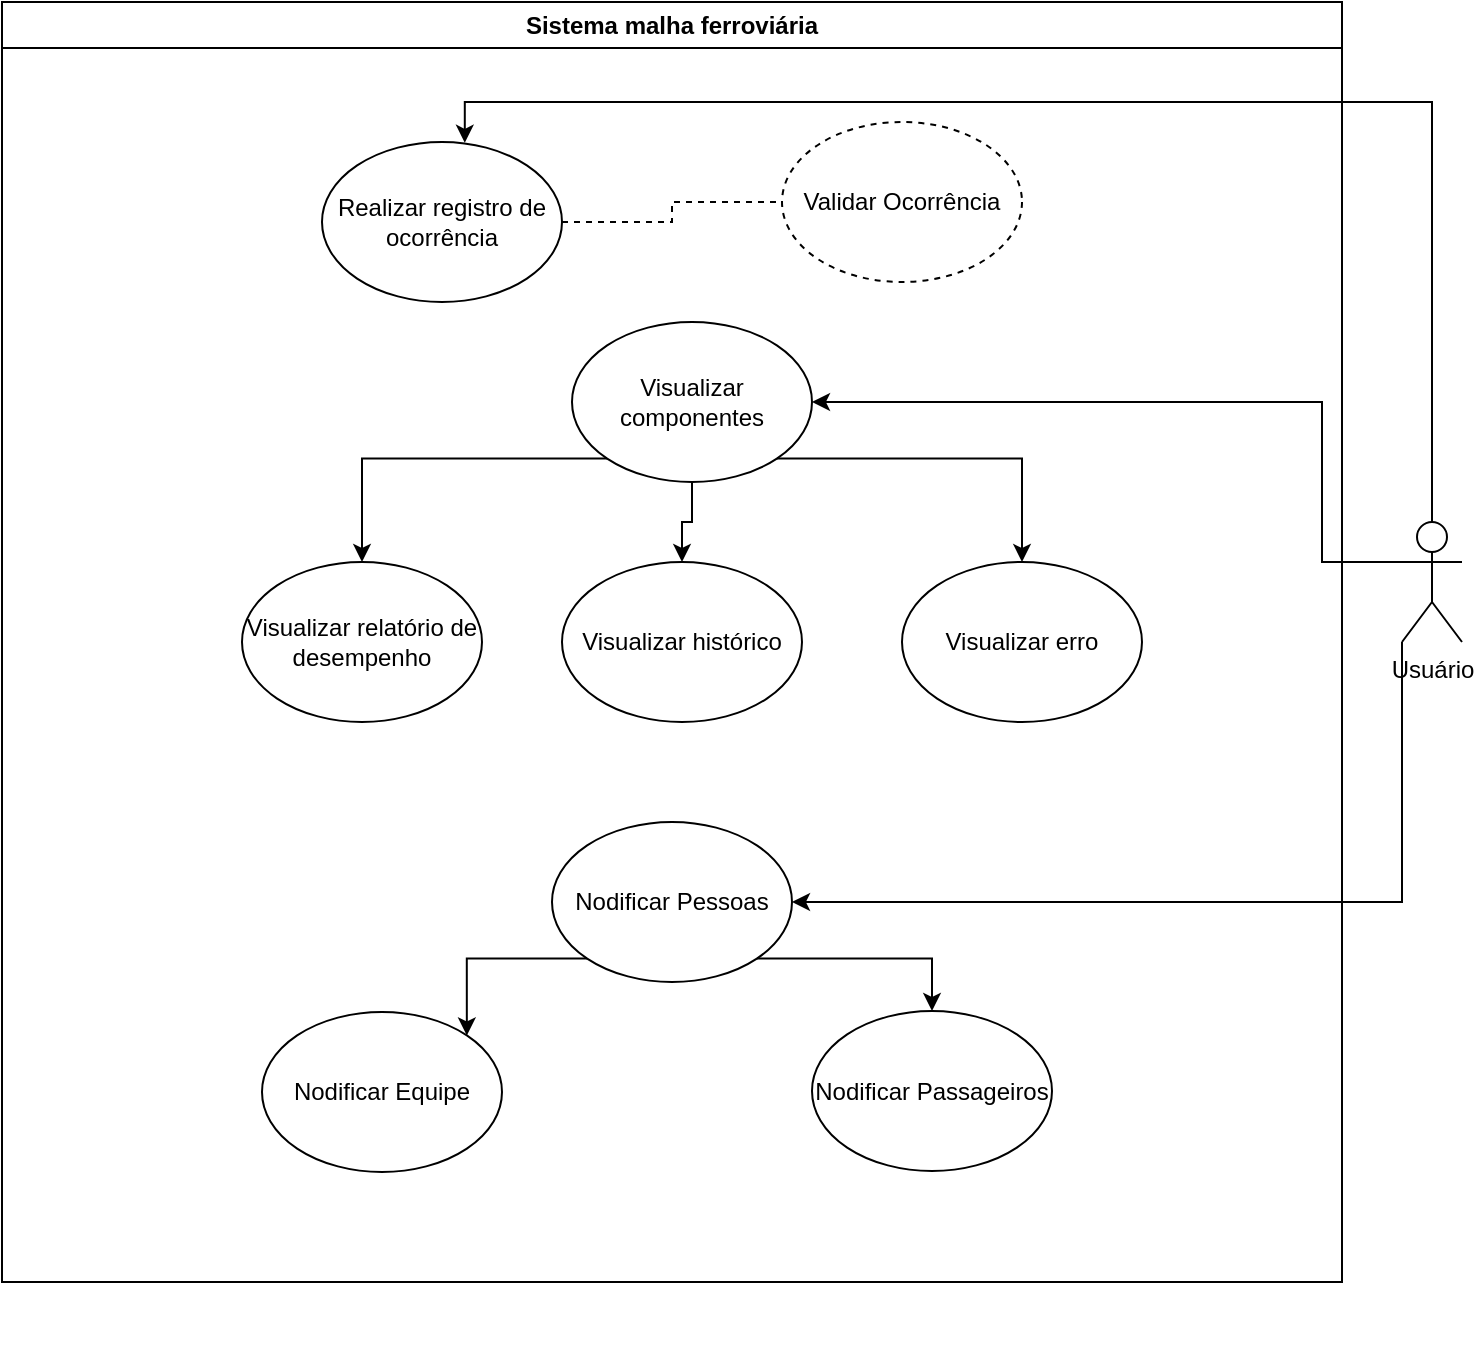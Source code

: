 <mxfile version="24.2.5" type="github">
  <diagram name="Página-1" id="Eu1rL9Z4p3Qbr3VtregT">
    <mxGraphModel dx="1120" dy="364" grid="1" gridSize="10" guides="1" tooltips="1" connect="1" arrows="1" fold="1" page="1" pageScale="1" pageWidth="827" pageHeight="1169" math="0" shadow="0">
      <root>
        <mxCell id="0" />
        <mxCell id="1" parent="0" />
        <mxCell id="QG1ly2hzhoabnsxvyfpn-30" style="edgeStyle=orthogonalEdgeStyle;rounded=0;orthogonalLoop=1;jettySize=auto;html=1;exitX=0;exitY=1;exitDx=0;exitDy=0;exitPerimeter=0;entryX=1;entryY=0.5;entryDx=0;entryDy=0;fontFamily=Helvetica;fontSize=12;fontColor=default;" parent="1" source="QG1ly2hzhoabnsxvyfpn-2" target="QG1ly2hzhoabnsxvyfpn-6" edge="1">
          <mxGeometry relative="1" as="geometry" />
        </mxCell>
        <mxCell id="DDz_7JoaU34kEFN8yMqN-3" style="edgeStyle=orthogonalEdgeStyle;rounded=0;orthogonalLoop=1;jettySize=auto;html=1;exitX=0;exitY=0.333;exitDx=0;exitDy=0;exitPerimeter=0;entryX=1;entryY=0.5;entryDx=0;entryDy=0;" edge="1" parent="1" source="QG1ly2hzhoabnsxvyfpn-2" target="QG1ly2hzhoabnsxvyfpn-14">
          <mxGeometry relative="1" as="geometry">
            <Array as="points">
              <mxPoint x="720" y="280" />
            </Array>
          </mxGeometry>
        </mxCell>
        <mxCell id="QG1ly2hzhoabnsxvyfpn-2" value="Usuário" style="shape=umlActor;verticalLabelPosition=bottom;verticalAlign=top;html=1;outlineConnect=0;" parent="1" vertex="1">
          <mxGeometry x="760" y="340" width="30" height="60" as="geometry" />
        </mxCell>
        <mxCell id="QG1ly2hzhoabnsxvyfpn-17" style="edgeStyle=orthogonalEdgeStyle;rounded=0;orthogonalLoop=1;jettySize=auto;html=1;exitX=1;exitY=0.5;exitDx=0;exitDy=0;fontFamily=Helvetica;fontSize=12;fontColor=default;endArrow=none;endFill=0;dashed=1;" parent="1" source="QG1ly2hzhoabnsxvyfpn-3" target="QG1ly2hzhoabnsxvyfpn-7" edge="1">
          <mxGeometry relative="1" as="geometry" />
        </mxCell>
        <mxCell id="QG1ly2hzhoabnsxvyfpn-3" value="Realizar registro de ocorrência" style="ellipse;whiteSpace=wrap;html=1;" parent="1" vertex="1">
          <mxGeometry x="220" y="150" width="120" height="80" as="geometry" />
        </mxCell>
        <mxCell id="QG1ly2hzhoabnsxvyfpn-23" style="edgeStyle=orthogonalEdgeStyle;rounded=0;orthogonalLoop=1;jettySize=auto;html=1;exitX=0;exitY=1;exitDx=0;exitDy=0;entryX=1;entryY=0;entryDx=0;entryDy=0;fontFamily=Helvetica;fontSize=12;fontColor=default;" parent="1" source="QG1ly2hzhoabnsxvyfpn-6" target="QG1ly2hzhoabnsxvyfpn-11" edge="1">
          <mxGeometry relative="1" as="geometry" />
        </mxCell>
        <mxCell id="QG1ly2hzhoabnsxvyfpn-26" style="edgeStyle=orthogonalEdgeStyle;rounded=0;orthogonalLoop=1;jettySize=auto;html=1;exitX=1;exitY=1;exitDx=0;exitDy=0;fontFamily=Helvetica;fontSize=12;fontColor=default;" parent="1" source="QG1ly2hzhoabnsxvyfpn-6" target="QG1ly2hzhoabnsxvyfpn-12" edge="1">
          <mxGeometry relative="1" as="geometry" />
        </mxCell>
        <mxCell id="QG1ly2hzhoabnsxvyfpn-6" value="Nodificar Pessoas" style="ellipse;whiteSpace=wrap;html=1;" parent="1" vertex="1">
          <mxGeometry x="335" y="490" width="120" height="80" as="geometry" />
        </mxCell>
        <mxCell id="QG1ly2hzhoabnsxvyfpn-7" value="Validar Ocorrência" style="ellipse;whiteSpace=wrap;html=1;dashed=1;" parent="1" vertex="1">
          <mxGeometry x="450" y="140" width="120" height="80" as="geometry" />
        </mxCell>
        <mxCell id="QG1ly2hzhoabnsxvyfpn-8" value="Visualizar histórico" style="ellipse;whiteSpace=wrap;html=1;" parent="1" vertex="1">
          <mxGeometry x="340" y="360" width="120" height="80" as="geometry" />
        </mxCell>
        <mxCell id="QG1ly2hzhoabnsxvyfpn-9" value="&lt;font style=&quot;vertical-align: inherit;&quot;&gt;&lt;font style=&quot;vertical-align: inherit;&quot;&gt;Visualizar relatório de desempenho&lt;/font&gt;&lt;/font&gt;" style="ellipse;whiteSpace=wrap;html=1;" parent="1" vertex="1">
          <mxGeometry x="180" y="360" width="120" height="80" as="geometry" />
        </mxCell>
        <mxCell id="QG1ly2hzhoabnsxvyfpn-11" value="Nodificar Equipe" style="ellipse;whiteSpace=wrap;html=1;" parent="1" vertex="1">
          <mxGeometry x="190" y="585" width="120" height="80" as="geometry" />
        </mxCell>
        <mxCell id="QG1ly2hzhoabnsxvyfpn-12" value="Nodificar Passageiros" style="ellipse;whiteSpace=wrap;html=1;" parent="1" vertex="1">
          <mxGeometry x="465" y="584.5" width="120" height="80" as="geometry" />
        </mxCell>
        <mxCell id="DDz_7JoaU34kEFN8yMqN-4" style="edgeStyle=orthogonalEdgeStyle;rounded=0;orthogonalLoop=1;jettySize=auto;html=1;exitX=0;exitY=1;exitDx=0;exitDy=0;" edge="1" parent="1" source="QG1ly2hzhoabnsxvyfpn-14" target="QG1ly2hzhoabnsxvyfpn-9">
          <mxGeometry relative="1" as="geometry" />
        </mxCell>
        <mxCell id="DDz_7JoaU34kEFN8yMqN-5" style="edgeStyle=orthogonalEdgeStyle;rounded=0;orthogonalLoop=1;jettySize=auto;html=1;exitX=0.5;exitY=1;exitDx=0;exitDy=0;" edge="1" parent="1" source="QG1ly2hzhoabnsxvyfpn-14" target="QG1ly2hzhoabnsxvyfpn-8">
          <mxGeometry relative="1" as="geometry" />
        </mxCell>
        <mxCell id="DDz_7JoaU34kEFN8yMqN-6" style="edgeStyle=orthogonalEdgeStyle;rounded=0;orthogonalLoop=1;jettySize=auto;html=1;exitX=1;exitY=1;exitDx=0;exitDy=0;" edge="1" parent="1" source="QG1ly2hzhoabnsxvyfpn-14" target="QG1ly2hzhoabnsxvyfpn-4">
          <mxGeometry relative="1" as="geometry" />
        </mxCell>
        <mxCell id="QG1ly2hzhoabnsxvyfpn-14" value="&lt;font style=&quot;vertical-align: inherit;&quot;&gt;&lt;font style=&quot;vertical-align: inherit;&quot;&gt;&lt;font style=&quot;vertical-align: inherit;&quot;&gt;&lt;font style=&quot;vertical-align: inherit;&quot;&gt;&lt;font style=&quot;vertical-align: inherit;&quot;&gt;&lt;font style=&quot;vertical-align: inherit;&quot;&gt;Visualizar componentes&lt;/font&gt;&lt;/font&gt;&lt;/font&gt;&lt;/font&gt;&lt;/font&gt;&lt;/font&gt;" style="ellipse;whiteSpace=wrap;html=1;" parent="1" vertex="1">
          <mxGeometry x="345" y="240" width="120" height="80" as="geometry" />
        </mxCell>
        <mxCell id="QG1ly2hzhoabnsxvyfpn-31" style="edgeStyle=orthogonalEdgeStyle;rounded=0;orthogonalLoop=1;jettySize=auto;html=1;exitX=0.5;exitY=0;exitDx=0;exitDy=0;exitPerimeter=0;entryX=0.595;entryY=0.005;entryDx=0;entryDy=0;entryPerimeter=0;fontFamily=Helvetica;fontSize=12;fontColor=default;" parent="1" source="QG1ly2hzhoabnsxvyfpn-2" target="QG1ly2hzhoabnsxvyfpn-3" edge="1">
          <mxGeometry relative="1" as="geometry" />
        </mxCell>
        <mxCell id="QG1ly2hzhoabnsxvyfpn-4" value="&lt;font style=&quot;vertical-align: inherit;&quot;&gt;&lt;font style=&quot;vertical-align: inherit;&quot;&gt;Visualizar erro&lt;/font&gt;&lt;/font&gt;" style="ellipse;whiteSpace=wrap;html=1;" parent="1" vertex="1">
          <mxGeometry x="510" y="360" width="120" height="80" as="geometry" />
        </mxCell>
        <mxCell id="DDz_7JoaU34kEFN8yMqN-7" style="edgeStyle=orthogonalEdgeStyle;rounded=0;orthogonalLoop=1;jettySize=auto;html=1;exitX=0.5;exitY=1;exitDx=0;exitDy=0;" edge="1" parent="1">
          <mxGeometry relative="1" as="geometry">
            <mxPoint x="395" y="750" as="sourcePoint" />
            <mxPoint x="395" y="750" as="targetPoint" />
          </mxGeometry>
        </mxCell>
        <mxCell id="DDz_7JoaU34kEFN8yMqN-10" value="&lt;font style=&quot;vertical-align: inherit;&quot;&gt;&lt;font style=&quot;vertical-align: inherit;&quot;&gt;Sistema malha ferroviária&lt;/font&gt;&lt;/font&gt;" style="swimlane;whiteSpace=wrap;html=1;" vertex="1" parent="1">
          <mxGeometry x="60" y="80" width="670" height="640" as="geometry" />
        </mxCell>
      </root>
    </mxGraphModel>
  </diagram>
</mxfile>
